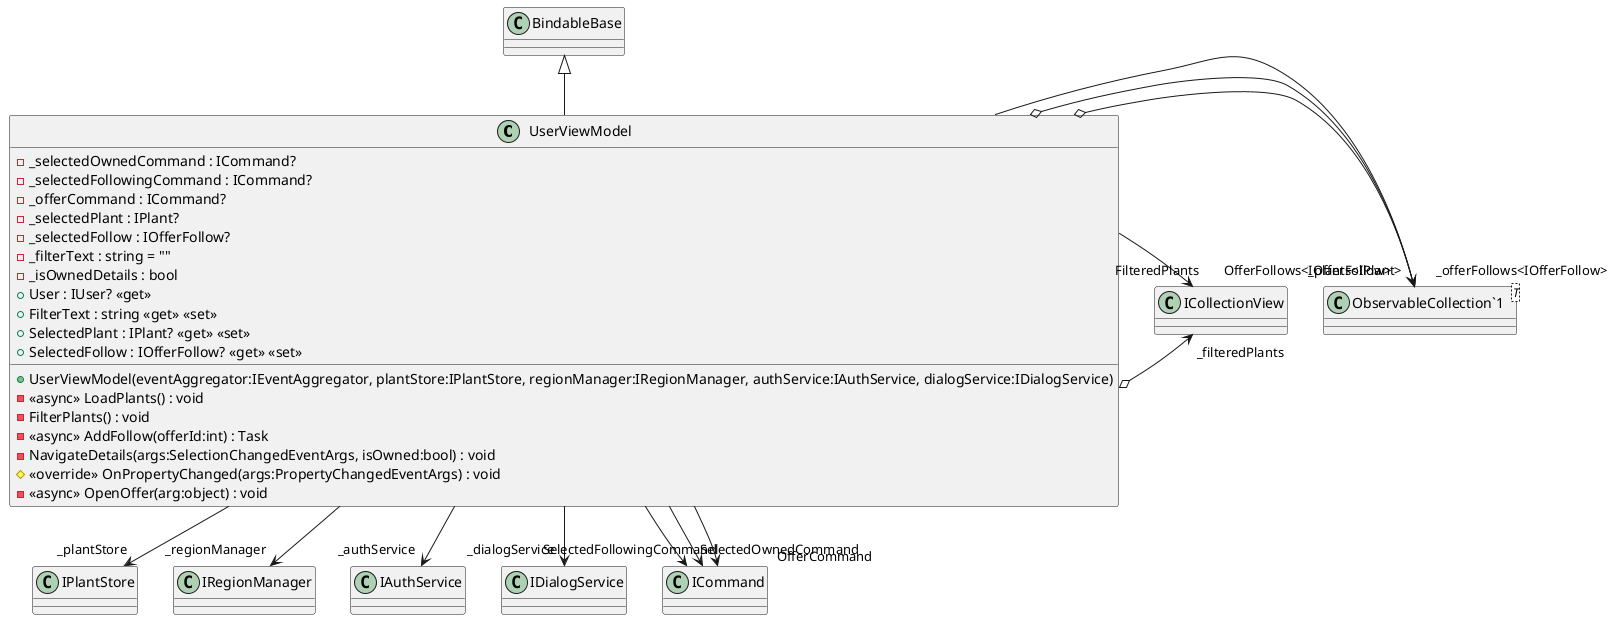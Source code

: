 @startuml
class UserViewModel {
    - _selectedOwnedCommand : ICommand?
    - _selectedFollowingCommand : ICommand?
    - _offerCommand : ICommand?
    - _selectedPlant : IPlant?
    - _selectedFollow : IOfferFollow?
    - _filterText : string = ""
    - _isOwnedDetails : bool
    + User : IUser? <<get>>
    + FilterText : string <<get>> <<set>>
    + SelectedPlant : IPlant? <<get>> <<set>>
    + SelectedFollow : IOfferFollow? <<get>> <<set>>
    + UserViewModel(eventAggregator:IEventAggregator, plantStore:IPlantStore, regionManager:IRegionManager, authService:IAuthService, dialogService:IDialogService)
    - <<async>> LoadPlants() : void
    - FilterPlants() : void
    - <<async>> AddFollow(offerId:int) : Task
    - NavigateDetails(args:SelectionChangedEventArgs, isOwned:bool) : void
    # <<override>> OnPropertyChanged(args:PropertyChangedEventArgs) : void
    - <<async>> OpenOffer(arg:object) : void
}
class "ObservableCollection`1"<T> {
}
BindableBase <|-- UserViewModel
UserViewModel --> "_plantStore" IPlantStore
UserViewModel --> "_regionManager" IRegionManager
UserViewModel --> "_authService" IAuthService
UserViewModel --> "_dialogService" IDialogService
UserViewModel o-> "_plants<IPlant>" "ObservableCollection`1"
UserViewModel o-> "_offerFollows<IOfferFollow>" "ObservableCollection`1"
UserViewModel o-> "_filteredPlants" ICollectionView
UserViewModel --> "OfferFollows<IOfferFollow>" "ObservableCollection`1"
UserViewModel --> "FilteredPlants" ICollectionView
UserViewModel --> "SelectedOwnedCommand" ICommand
UserViewModel --> "SelectedFollowingCommand" ICommand
UserViewModel --> "OfferCommand" ICommand
@enduml
